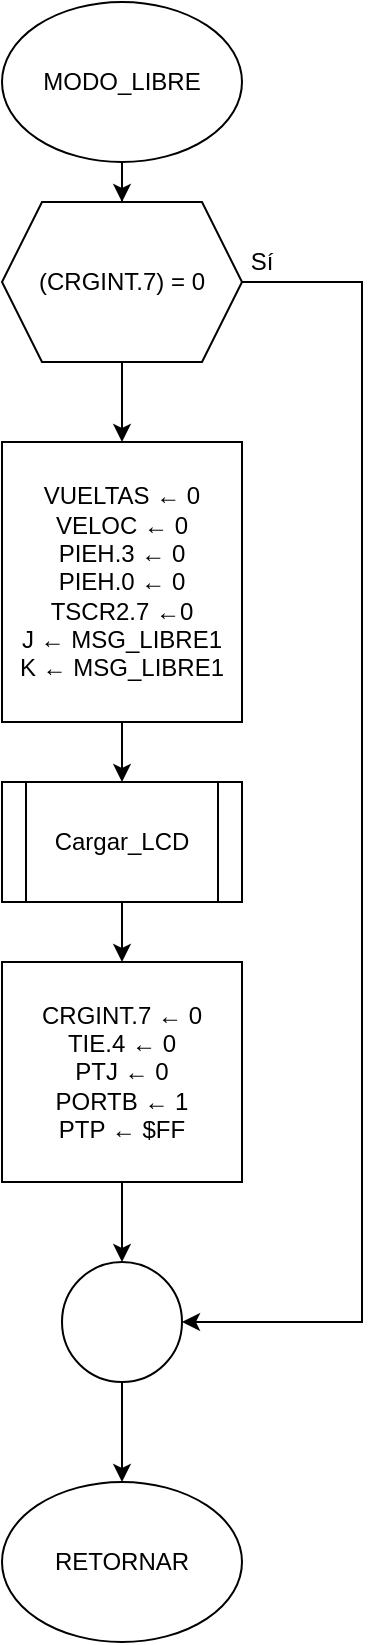 <mxfile version="14.4.3" type="device"><diagram id="CoS45GqxRmI_NnacAe_s" name="Page-1"><mxGraphModel dx="1730" dy="872" grid="1" gridSize="10" guides="1" tooltips="1" connect="1" arrows="1" fold="1" page="1" pageScale="1" pageWidth="827" pageHeight="1169" math="0" shadow="0"><root><mxCell id="0"/><mxCell id="1" parent="0"/><mxCell id="tCyaKRXQZvadd3rT8SNw-3" value="" style="edgeStyle=orthogonalEdgeStyle;rounded=0;orthogonalLoop=1;jettySize=auto;html=1;" edge="1" parent="1" source="tCyaKRXQZvadd3rT8SNw-1" target="tCyaKRXQZvadd3rT8SNw-2"><mxGeometry relative="1" as="geometry"/></mxCell><mxCell id="tCyaKRXQZvadd3rT8SNw-1" value="MODO_LIBRE" style="ellipse;whiteSpace=wrap;html=1;" vertex="1" parent="1"><mxGeometry x="130" y="110" width="120" height="80" as="geometry"/></mxCell><mxCell id="tCyaKRXQZvadd3rT8SNw-5" value="" style="edgeStyle=orthogonalEdgeStyle;rounded=0;orthogonalLoop=1;jettySize=auto;html=1;" edge="1" parent="1" source="tCyaKRXQZvadd3rT8SNw-2" target="tCyaKRXQZvadd3rT8SNw-4"><mxGeometry relative="1" as="geometry"/></mxCell><mxCell id="tCyaKRXQZvadd3rT8SNw-12" style="edgeStyle=orthogonalEdgeStyle;rounded=0;orthogonalLoop=1;jettySize=auto;html=1;entryX=1;entryY=0.5;entryDx=0;entryDy=0;" edge="1" parent="1" source="tCyaKRXQZvadd3rT8SNw-2" target="tCyaKRXQZvadd3rT8SNw-10"><mxGeometry relative="1" as="geometry"><Array as="points"><mxPoint x="310" y="250"/><mxPoint x="310" y="770"/></Array></mxGeometry></mxCell><mxCell id="tCyaKRXQZvadd3rT8SNw-2" value="(CRGINT.7) = 0" style="shape=hexagon;perimeter=hexagonPerimeter2;whiteSpace=wrap;html=1;fixedSize=1;" vertex="1" parent="1"><mxGeometry x="130" y="210" width="120" height="80" as="geometry"/></mxCell><mxCell id="tCyaKRXQZvadd3rT8SNw-7" value="" style="edgeStyle=orthogonalEdgeStyle;rounded=0;orthogonalLoop=1;jettySize=auto;html=1;" edge="1" parent="1" source="tCyaKRXQZvadd3rT8SNw-4" target="tCyaKRXQZvadd3rT8SNw-6"><mxGeometry relative="1" as="geometry"/></mxCell><mxCell id="tCyaKRXQZvadd3rT8SNw-4" value="VUELTAS ← 0&lt;br&gt;VELOC ← 0&lt;br&gt;PIEH.3 ← 0&lt;br&gt;PIEH.0 ← 0&lt;br&gt;TSCR2.7 ←0&lt;br&gt;J ← MSG_LIBRE1&lt;br&gt;K ← MSG_LIBRE1" style="whiteSpace=wrap;html=1;" vertex="1" parent="1"><mxGeometry x="130" y="330" width="120" height="140" as="geometry"/></mxCell><mxCell id="tCyaKRXQZvadd3rT8SNw-9" value="" style="edgeStyle=orthogonalEdgeStyle;rounded=0;orthogonalLoop=1;jettySize=auto;html=1;" edge="1" parent="1" source="tCyaKRXQZvadd3rT8SNw-6" target="tCyaKRXQZvadd3rT8SNw-8"><mxGeometry relative="1" as="geometry"/></mxCell><mxCell id="tCyaKRXQZvadd3rT8SNw-6" value="Cargar_LCD" style="shape=process;whiteSpace=wrap;html=1;backgroundOutline=1;" vertex="1" parent="1"><mxGeometry x="130" y="500" width="120" height="60" as="geometry"/></mxCell><mxCell id="tCyaKRXQZvadd3rT8SNw-11" value="" style="edgeStyle=orthogonalEdgeStyle;rounded=0;orthogonalLoop=1;jettySize=auto;html=1;" edge="1" parent="1" source="tCyaKRXQZvadd3rT8SNw-8" target="tCyaKRXQZvadd3rT8SNw-10"><mxGeometry relative="1" as="geometry"/></mxCell><mxCell id="tCyaKRXQZvadd3rT8SNw-8" value="&lt;span&gt;CRGINT.7 ← 0&lt;br&gt;TIE.4 ← 0&lt;br&gt;PTJ ← 0&lt;br&gt;PORTB ← 1&lt;br&gt;PTP ← $FF&lt;br&gt;&lt;/span&gt;" style="whiteSpace=wrap;html=1;" vertex="1" parent="1"><mxGeometry x="130" y="590" width="120" height="110" as="geometry"/></mxCell><mxCell id="tCyaKRXQZvadd3rT8SNw-14" value="" style="edgeStyle=orthogonalEdgeStyle;rounded=0;orthogonalLoop=1;jettySize=auto;html=1;" edge="1" parent="1" source="tCyaKRXQZvadd3rT8SNw-10" target="tCyaKRXQZvadd3rT8SNw-13"><mxGeometry relative="1" as="geometry"/></mxCell><mxCell id="tCyaKRXQZvadd3rT8SNw-10" value="" style="ellipse;whiteSpace=wrap;html=1;aspect=fixed;" vertex="1" parent="1"><mxGeometry x="160" y="740" width="60" height="60" as="geometry"/></mxCell><mxCell id="tCyaKRXQZvadd3rT8SNw-13" value="RETORNAR" style="ellipse;whiteSpace=wrap;html=1;" vertex="1" parent="1"><mxGeometry x="130" y="850" width="120" height="80" as="geometry"/></mxCell><mxCell id="tCyaKRXQZvadd3rT8SNw-15" value="Sí" style="text;html=1;strokeColor=none;fillColor=none;align=center;verticalAlign=middle;whiteSpace=wrap;rounded=0;" vertex="1" parent="1"><mxGeometry x="240" y="230" width="40" height="20" as="geometry"/></mxCell></root></mxGraphModel></diagram></mxfile>